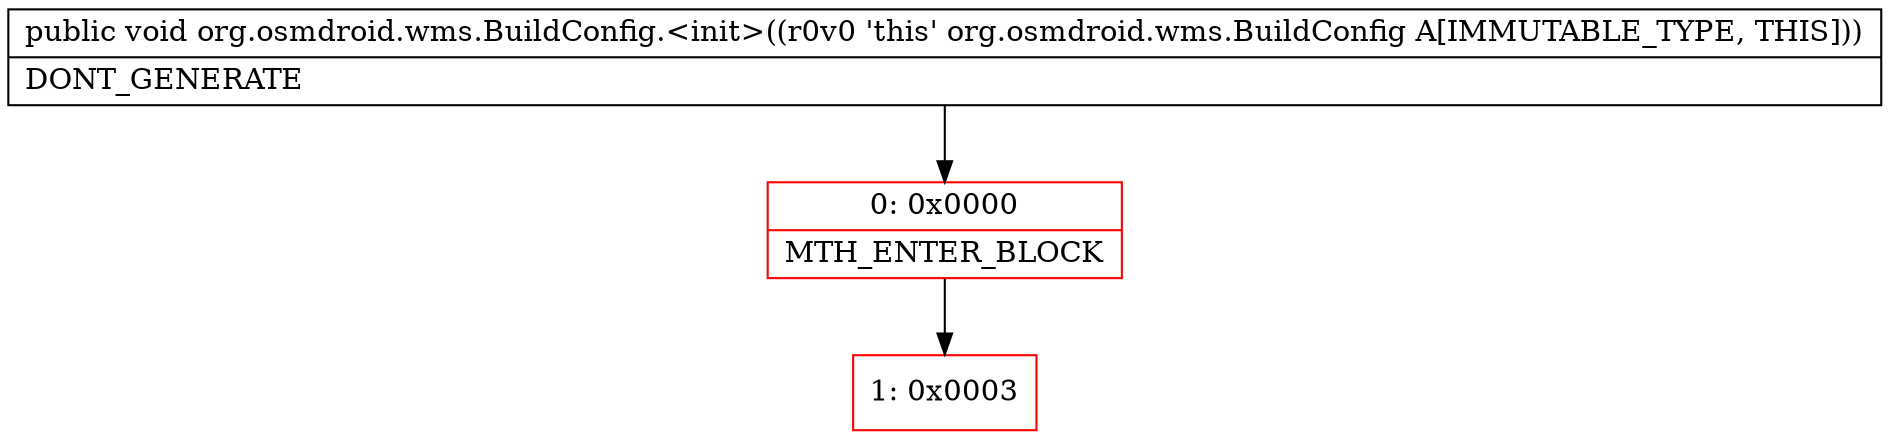 digraph "CFG fororg.osmdroid.wms.BuildConfig.\<init\>()V" {
subgraph cluster_Region_1032816569 {
label = "R(0)";
node [shape=record,color=blue];
}
Node_0 [shape=record,color=red,label="{0\:\ 0x0000|MTH_ENTER_BLOCK\l}"];
Node_1 [shape=record,color=red,label="{1\:\ 0x0003}"];
MethodNode[shape=record,label="{public void org.osmdroid.wms.BuildConfig.\<init\>((r0v0 'this' org.osmdroid.wms.BuildConfig A[IMMUTABLE_TYPE, THIS]))  | DONT_GENERATE\l}"];
MethodNode -> Node_0;
Node_0 -> Node_1;
}

